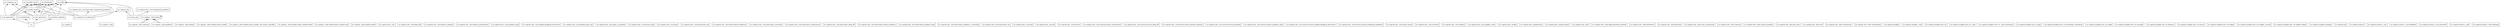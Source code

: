 digraph "packages" {
charset="utf-8"
rankdir=BT
"0" [label="src", shape="box"];
"1" [label="src.Iou_generate", shape="box"];
"2" [label="src.captum", shape="box"];
"3" [label="src.captum._utils", shape="box"];
"4" [label="src.captum._utils.common", shape="box"];
"5" [label="src.captum._utils.gradient", shape="box"];
"6" [label="src.captum._utils.models", shape="box"];
"7" [label="src.captum._utils.models.linear_model", shape="box"];
"8" [label="src.captum._utils.models.linear_model._test_linear_classifier", shape="box"];
"9" [label="src.captum._utils.models.linear_model.model", shape="box"];
"10" [label="src.captum._utils.models.linear_model.train", shape="box"];
"11" [label="src.captum._utils.models.model", shape="box"];
"12" [label="src.captum._utils.typing", shape="box"];
"13" [label="src.captum.attr", shape="box"];
"14" [label="src.captum.attr._core", shape="box"];
"15" [label="src.captum.attr._core.deep_lift", shape="box"];
"16" [label="src.captum.attr._core.feature_ablation", shape="box"];
"17" [label="src.captum.attr._core.feature_permutation", shape="box"];
"18" [label="src.captum.attr._core.gradient_shap", shape="box"];
"19" [label="src.captum.attr._core.guided_backprop_deconvnet", shape="box"];
"20" [label="src.captum.attr._core.guided_grad_cam", shape="box"];
"21" [label="src.captum.attr._core.input_x_gradient", shape="box"];
"22" [label="src.captum.attr._core.integrated_gradients", shape="box"];
"23" [label="src.captum.attr._core.kernel_shap", shape="box"];
"24" [label="src.captum.attr._core.layer", shape="box"];
"25" [label="src.captum.attr._core.layer.grad_cam", shape="box"];
"26" [label="src.captum.attr._core.layer.internal_influence", shape="box"];
"27" [label="src.captum.attr._core.layer.layer_activation", shape="box"];
"28" [label="src.captum.attr._core.layer.layer_conductance", shape="box"];
"29" [label="src.captum.attr._core.layer.layer_deep_lift", shape="box"];
"30" [label="src.captum.attr._core.layer.layer_feature_ablation", shape="box"];
"31" [label="src.captum.attr._core.layer.layer_gradient_shap", shape="box"];
"32" [label="src.captum.attr._core.layer.layer_gradient_x_activation", shape="box"];
"33" [label="src.captum.attr._core.layer.layer_integrated_gradients", shape="box"];
"34" [label="src.captum.attr._core.layer.layer_lrp", shape="box"];
"35" [label="src.captum.attr._core.lime", shape="box"];
"36" [label="src.captum.attr._core.lrp", shape="box"];
"37" [label="src.captum.attr._core.neuron", shape="box"];
"38" [label="src.captum.attr._core.neuron.neuron_conductance", shape="box"];
"39" [label="src.captum.attr._core.neuron.neuron_deep_lift", shape="box"];
"40" [label="src.captum.attr._core.neuron.neuron_feature_ablation", shape="box"];
"41" [label="src.captum.attr._core.neuron.neuron_gradient", shape="box"];
"42" [label="src.captum.attr._core.neuron.neuron_gradient_shap", shape="box"];
"43" [label="src.captum.attr._core.neuron.neuron_guided_backprop_deconvnet", shape="box"];
"44" [label="src.captum.attr._core.neuron.neuron_integrated_gradients", shape="box"];
"45" [label="src.captum.attr._core.noise_tunnel", shape="box"];
"46" [label="src.captum.attr._core.occlusion", shape="box"];
"47" [label="src.captum.attr._core.saliency", shape="box"];
"48" [label="src.captum.attr._core.shapley_value", shape="box"];
"49" [label="src.captum.attr._models", shape="box"];
"50" [label="src.captum.attr._models.base", shape="box"];
"51" [label="src.captum.attr._models.pytext", shape="box"];
"52" [label="src.captum.attr._utils", shape="box"];
"53" [label="src.captum.attr._utils.approximation_methods", shape="box"];
"54" [label="src.captum.attr._utils.attribution", shape="box"];
"55" [label="src.captum.attr._utils.batching", shape="box"];
"56" [label="src.captum.attr._utils.class_summarizer", shape="box"];
"57" [label="src.captum.attr._utils.common", shape="box"];
"58" [label="src.captum.attr._utils.custom_modules", shape="box"];
"59" [label="src.captum.attr._utils.lrp_rules", shape="box"];
"60" [label="src.captum.attr._utils.stat", shape="box"];
"61" [label="src.captum.attr._utils.summarizer", shape="box"];
"62" [label="src.captum.attr._utils.visualization", shape="box"];
"63" [label="src.captum.insights", shape="box"];
"64" [label="src.captum.insights._utils", shape="box"];
"65" [label="src.captum.insights.attr_vis", shape="box"];
"66" [label="src.captum.insights.attr_vis._utils", shape="box"];
"67" [label="src.captum.insights.attr_vis._utils.transforms", shape="box"];
"68" [label="src.captum.insights.attr_vis.app", shape="box"];
"69" [label="src.captum.insights.attr_vis.attribution_calculation", shape="box"];
"70" [label="src.captum.insights.attr_vis.config", shape="box"];
"71" [label="src.captum.insights.attr_vis.example", shape="box"];
"72" [label="src.captum.insights.attr_vis.features", shape="box"];
"73" [label="src.captum.insights.attr_vis.server", shape="box"];
"74" [label="src.captum.insights.attr_vis.widget", shape="box"];
"75" [label="src.captum.insights.attr_vis.widget._version", shape="box"];
"76" [label="src.captum.insights.attr_vis.widget.widget", shape="box"];
"77" [label="src.captum.insights.example", shape="box"];
"78" [label="src.captum.log", shape="box"];
"79" [label="src.captum.metrics", shape="box"];
"80" [label="src.captum.metrics._core", shape="box"];
"81" [label="src.captum.metrics._core.infidelity", shape="box"];
"82" [label="src.captum.metrics._core.sensitivity", shape="box"];
"83" [label="src.captum.metrics._utils", shape="box"];
"84" [label="src.captum.metrics._utils.batching", shape="box"];
"85" [label="src.compute_iou", shape="box"];
"86" [label="src.compute_viz_relevance", shape="box"];
"87" [label="src.dataloader", shape="box"];
"88" [label="src.iccnn_gui", shape="box"];
"89" [label="src.perform_ablation", shape="box"];
"90" [label="src.probe_model", shape="box"];
"91" [label="src.tk_generator", shape="box"];
"92" [label="src.utility", shape="box"];
"93" [label="src.visualization", shape="box"];
"94" [label="src.visualize_layers", shape="box"];
"0" -> "1" [arrowhead="open", arrowtail="none"];
"0" -> "89" [arrowhead="open", arrowtail="none"];
"0" -> "91" [arrowhead="open", arrowtail="none"];
"0" -> "93" [arrowhead="open", arrowtail="none"];
"1" -> "85" [arrowhead="open", arrowtail="none"];
"1" -> "87" [arrowhead="open", arrowtail="none"];
"1" -> "90" [arrowhead="open", arrowtail="none"];
"1" -> "92" [arrowhead="open", arrowtail="none"];
"1" -> "94" [arrowhead="open", arrowtail="none"];
"4" -> "12" [arrowhead="open", arrowtail="none"];
"4" -> "12" [arrowhead="open", arrowtail="none"];
"5" -> "12" [arrowhead="open", arrowtail="none"];
"5" -> "12" [arrowhead="open", arrowtail="none"];
"12" -> "12" [arrowhead="open", arrowtail="none"];
"86" -> "13" [arrowhead="open", arrowtail="none"];
"86" -> "33" [arrowhead="open", arrowtail="none"];
"86" -> "87" [arrowhead="open", arrowtail="none"];
"86" -> "90" [arrowhead="open", arrowtail="none"];
"86" -> "92" [arrowhead="open", arrowtail="none"];
"86" -> "94" [arrowhead="open", arrowtail="none"];
"88" -> "13" [arrowhead="open", arrowtail="none"];
"88" -> "22" [arrowhead="open", arrowtail="none"];
"88" -> "92" [arrowhead="open", arrowtail="none"];
"89" -> "87" [arrowhead="open", arrowtail="none"];
"89" -> "90" [arrowhead="open", arrowtail="none"];
"89" -> "92" [arrowhead="open", arrowtail="none"];
"89" -> "94" [arrowhead="open", arrowtail="none"];
"90" -> "85" [arrowhead="open", arrowtail="none"];
"90" -> "87" [arrowhead="open", arrowtail="none"];
"90" -> "92" [arrowhead="open", arrowtail="none"];
"90" -> "94" [arrowhead="open", arrowtail="none"];
"91" -> "85" [arrowhead="open", arrowtail="none"];
"91" -> "87" [arrowhead="open", arrowtail="none"];
"91" -> "90" [arrowhead="open", arrowtail="none"];
"91" -> "92" [arrowhead="open", arrowtail="none"];
"91" -> "94" [arrowhead="open", arrowtail="none"];
}
